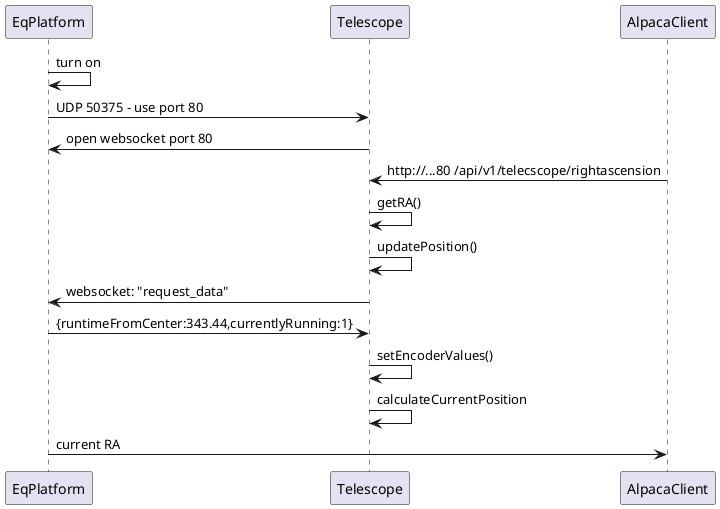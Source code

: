 @startuml EqPlatformIntegration
EqPlatform->EqPlatform : turn on
EqPlatform->Telescope : UDP 50375 - use port 80
Telescope->EqPlatform : open websocket port 80
AlpacaClient->Telescope : http://...80 /api/v1/telecscope/rightascension
Telescope->Telescope: getRA()
Telescope->Telescope: updatePosition()
Telescope->EqPlatform: websocket: "request_data"
EqPlatform->Telescope: {runtimeFromCenter:343.44,currentlyRunning:1}
Telescope->Telescope: setEncoderValues()
Telescope->Telescope: calculateCurrentPosition
EqPlatform->AlpacaClient: current RA


      

